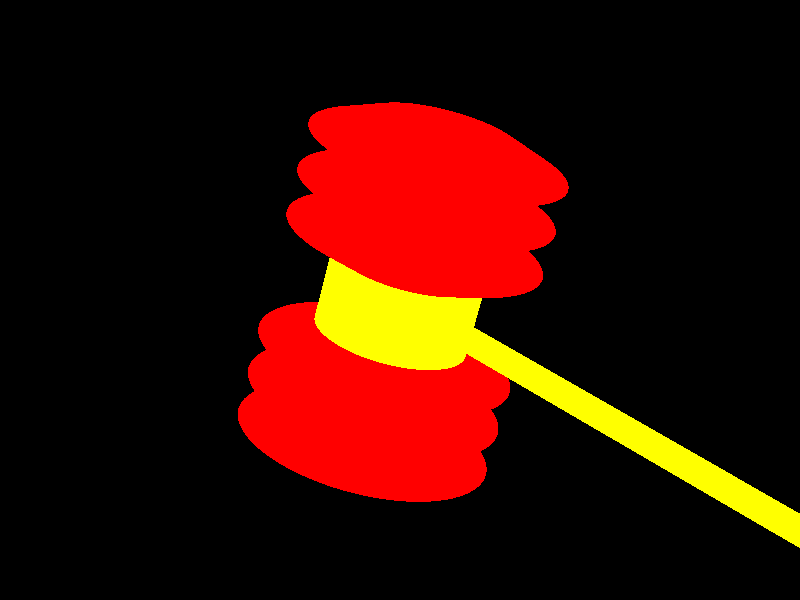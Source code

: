 #declare Plastic = finish {
   phong 0.5
}

#declare Bellows = union {
   cone {
      <0, -0.15, 0>, 0.3,
      <0, 0, 0>, 0.5
      scale 1
      rotate <0, 0, 0>
      translate <0, 0, 0>
   }
   
   cone {
      <0, 0.15, 0>, 0.3,
      <0, 0, 0>, 0.5
      scale 1
      rotate <0, 0, 0>
      translate <0, 0, 0>
   }
}

global_settings {
   adc_bailout 0.00392157
   assumed_gamma 1.5
   noise_generator 2
}

#declare HammerHalf = union {
   object {
      Bellows
      scale 1
      rotate <0, 0, 0>
      translate <0, 0, 0>
   }
   
   object {
      Bellows
      scale 1
      rotate <0, 0, 0>
      translate y*0.3
   }
   
   object {
      Bellows
      scale 1
      rotate <0, 0, 0>
      translate y*(-0.3)
   }
   
   texture {
      pigment {
         color rgb <1, 0, 0>
      }
      
      finish {
         Plastic
      }
   }
   translate y*0.45
   scale <1, 0.6, 1>
}

light_source {
   <4, 5, -5>, rgb <1, 1, 1>
}

union {
   //*PMName Hammer
   
   union {
      //*PMName Handle
      
      cylinder {
         <0, 0.15, 0>, <0, -0.15, 0>, 0.3
         scale 1
         rotate <0, 0, 0>
         translate <0, 0, 0>
      }
      
      cylinder {
         <0, 0, 0>, <2, 0, 0>, 0.05
         scale 1
         rotate <0, 0, 0>
         translate <0, 0, 0>
      }
      
      texture {
         pigment {
            color rgb <1, 1, 0>
         }
         
         finish {
            Plastic
         }
      }
   }
   
   object {
      HammerHalf
      translate y*0.15
   }
   
   object {
      HammerHalf
      translate y*0.15
      rotate x*180
   }
   rotate x*20
}

camera {
   perspective
   location <5, 5, -5>
   sky <0, 1, 0>
   direction <0, 0, 1>
   right <1.3333, 0, 0>
   up <0, 1, 0>
   look_at <0, 0, 0>
   angle 20
}
